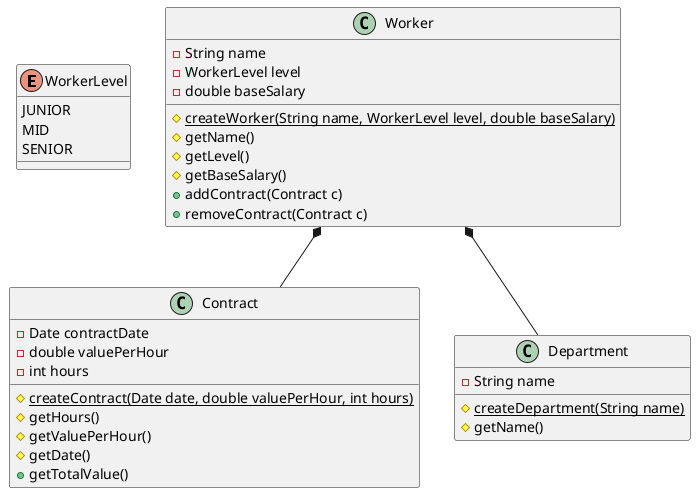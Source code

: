 @startuml

enum WorkerLevel {
    JUNIOR
    MID
    SENIOR
}

class Worker {
    - String name
    - WorkerLevel level
    - double baseSalary
    # {static} createWorker(String name, WorkerLevel level, double baseSalary)
    # getName()
    # getLevel()
    # getBaseSalary()
    + addContract(Contract c)
    + removeContract(Contract c)
}

class Contract {
    - Date contractDate
    - double valuePerHour
    - int hours
    # {static} createContract(Date date, double valuePerHour, int hours)
    # getHours()
    # getValuePerHour()
    # getDate()
    + getTotalValue()
}

class Department {
    - String name
    # {static} createDepartment(String name)
    # getName()
}

Worker *-- Department
Worker *-- Contract
@enduml
